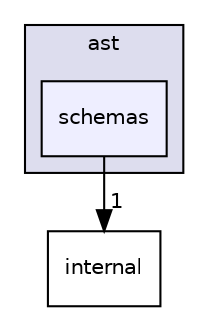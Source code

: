 digraph "src/ast/schemas" {
  compound=true
  node [ fontsize="10", fontname="Helvetica"];
  edge [ labelfontsize="10", labelfontname="Helvetica"];
  subgraph clusterdir_203e5988f1ed315d29383d699972de6f {
    graph [ bgcolor="#ddddee", pencolor="black", label="ast" fontname="Helvetica", fontsize="10", URL="dir_203e5988f1ed315d29383d699972de6f.html"]
  dir_60d0530ab16c754bcca2e110ded54e01 [shape=box, label="schemas", style="filled", fillcolor="#eeeeff", pencolor="black", URL="dir_60d0530ab16c754bcca2e110ded54e01.html"];
  }
  dir_ab8eed89d6bbc379b98d0c3adb32d69d [shape=box label="internal" URL="dir_ab8eed89d6bbc379b98d0c3adb32d69d.html"];
  dir_60d0530ab16c754bcca2e110ded54e01->dir_ab8eed89d6bbc379b98d0c3adb32d69d [headlabel="1", labeldistance=1.5 headhref="dir_000003_000002.html"];
}
